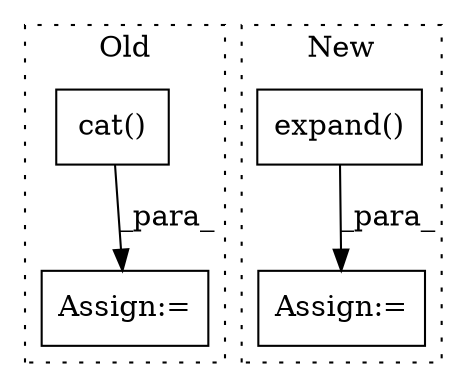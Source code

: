 digraph G {
subgraph cluster0 {
1 [label="cat()" a="75" s="1689,1709" l="10,8" shape="box"];
3 [label="Assign:=" a="68" s="1686" l="3" shape="box"];
label = "Old";
style="dotted";
}
subgraph cluster1 {
2 [label="expand()" a="75" s="2413,2449" l="26,1" shape="box"];
4 [label="Assign:=" a="68" s="2735" l="3" shape="box"];
label = "New";
style="dotted";
}
1 -> 3 [label="_para_"];
2 -> 4 [label="_para_"];
}